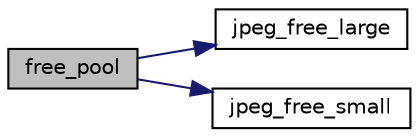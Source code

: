 digraph "free_pool"
{
 // LATEX_PDF_SIZE
  bgcolor="transparent";
  edge [fontname="Helvetica",fontsize="10",labelfontname="Helvetica",labelfontsize="10"];
  node [fontname="Helvetica",fontsize="10",shape=record];
  rankdir="LR";
  Node65 [label="free_pool",height=0.2,width=0.4,color="black", fillcolor="grey75", style="filled", fontcolor="black",tooltip=" "];
  Node65 -> Node66 [color="midnightblue",fontsize="10",style="solid",fontname="Helvetica"];
  Node66 [label="jpeg_free_large",height=0.2,width=0.4,color="black",URL="$jmemnobs_8c.html#a4d83eb0bade7588390b123a98d087dc9",tooltip=" "];
  Node65 -> Node67 [color="midnightblue",fontsize="10",style="solid",fontname="Helvetica"];
  Node67 [label="jpeg_free_small",height=0.2,width=0.4,color="black",URL="$jmemnobs_8c.html#a4f3f527a71c36ac0222d86d706de3dc5",tooltip=" "];
}
